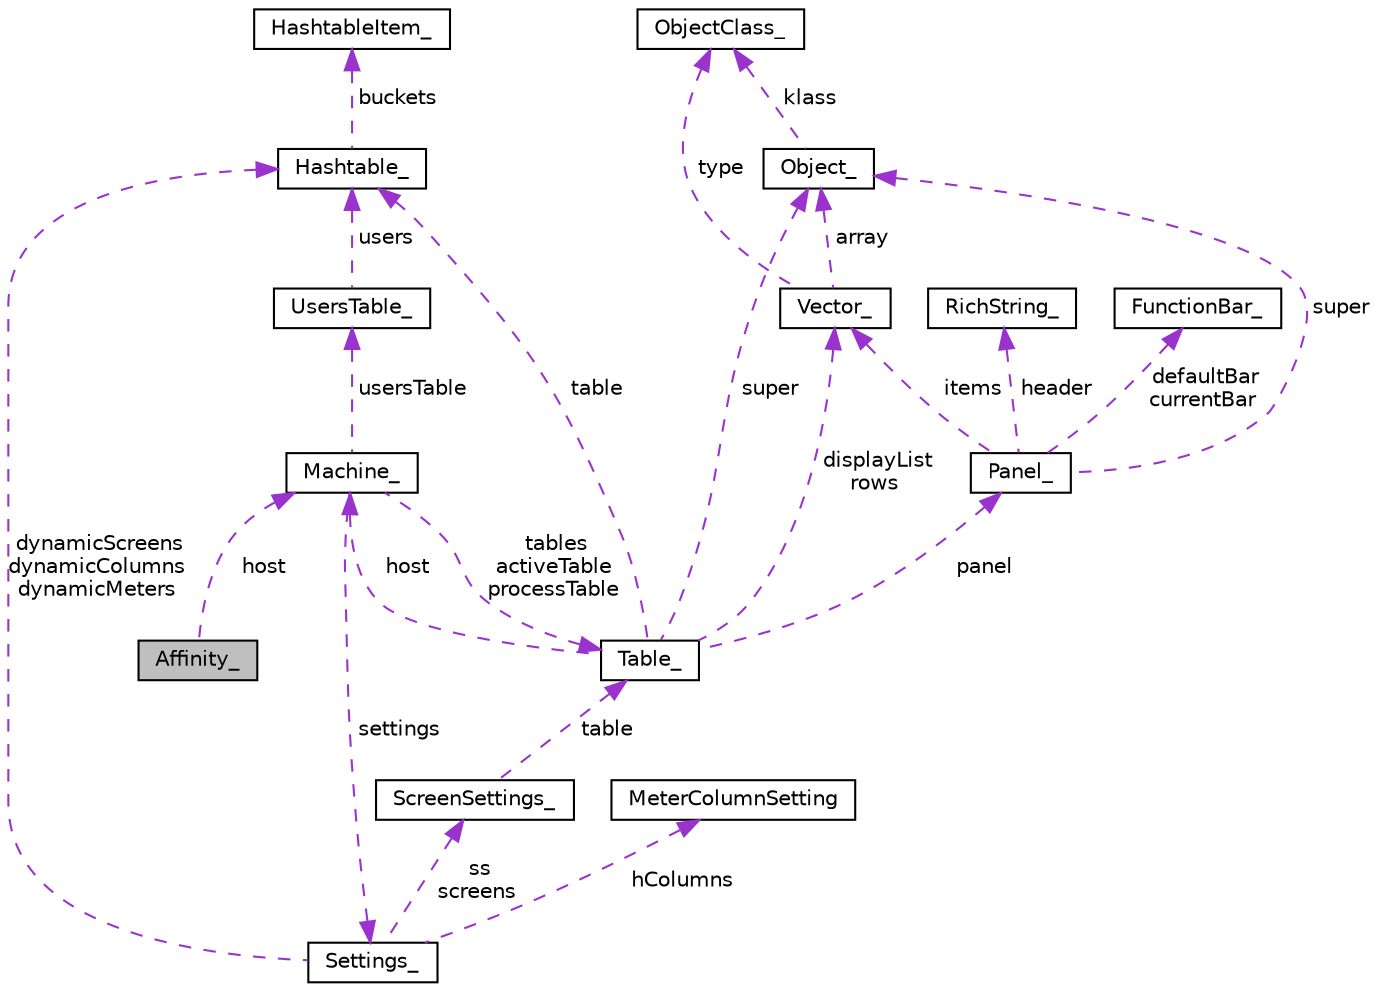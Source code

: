 digraph "Affinity_"
{
  edge [fontname="Helvetica",fontsize="10",labelfontname="Helvetica",labelfontsize="10"];
  node [fontname="Helvetica",fontsize="10",shape=record];
  Node1 [label="Affinity_",height=0.2,width=0.4,color="black", fillcolor="grey75", style="filled", fontcolor="black"];
  Node2 -> Node1 [dir="back",color="darkorchid3",fontsize="10",style="dashed",label=" host" ];
  Node2 [label="Machine_",height=0.2,width=0.4,color="black", fillcolor="white", style="filled",URL="$structMachine__.html"];
  Node3 -> Node2 [dir="back",color="darkorchid3",fontsize="10",style="dashed",label=" tables\nactiveTable\nprocessTable" ];
  Node3 [label="Table_",height=0.2,width=0.4,color="black", fillcolor="white", style="filled",URL="$structTable__.html"];
  Node4 -> Node3 [dir="back",color="darkorchid3",fontsize="10",style="dashed",label=" displayList\nrows" ];
  Node4 [label="Vector_",height=0.2,width=0.4,color="black", fillcolor="white", style="filled",URL="$structVector__.html"];
  Node5 -> Node4 [dir="back",color="darkorchid3",fontsize="10",style="dashed",label=" type" ];
  Node5 [label="ObjectClass_",height=0.2,width=0.4,color="black", fillcolor="white", style="filled",URL="$structObjectClass__.html"];
  Node6 -> Node4 [dir="back",color="darkorchid3",fontsize="10",style="dashed",label=" array" ];
  Node6 [label="Object_",height=0.2,width=0.4,color="black", fillcolor="white", style="filled",URL="$structObject__.html"];
  Node5 -> Node6 [dir="back",color="darkorchid3",fontsize="10",style="dashed",label=" klass" ];
  Node2 -> Node3 [dir="back",color="darkorchid3",fontsize="10",style="dashed",label=" host" ];
  Node7 -> Node3 [dir="back",color="darkorchid3",fontsize="10",style="dashed",label=" table" ];
  Node7 [label="Hashtable_",height=0.2,width=0.4,color="black", fillcolor="white", style="filled",URL="$structHashtable__.html"];
  Node8 -> Node7 [dir="back",color="darkorchid3",fontsize="10",style="dashed",label=" buckets" ];
  Node8 [label="HashtableItem_",height=0.2,width=0.4,color="black", fillcolor="white", style="filled",URL="$structHashtableItem__.html"];
  Node9 -> Node3 [dir="back",color="darkorchid3",fontsize="10",style="dashed",label=" panel" ];
  Node9 [label="Panel_",height=0.2,width=0.4,color="black", fillcolor="white", style="filled",URL="$structPanel__.html"];
  Node4 -> Node9 [dir="back",color="darkorchid3",fontsize="10",style="dashed",label=" items" ];
  Node10 -> Node9 [dir="back",color="darkorchid3",fontsize="10",style="dashed",label=" header" ];
  Node10 [label="RichString_",height=0.2,width=0.4,color="black", fillcolor="white", style="filled",URL="$structRichString__.html"];
  Node11 -> Node9 [dir="back",color="darkorchid3",fontsize="10",style="dashed",label=" defaultBar\ncurrentBar" ];
  Node11 [label="FunctionBar_",height=0.2,width=0.4,color="black", fillcolor="white", style="filled",URL="$structFunctionBar__.html"];
  Node6 -> Node9 [dir="back",color="darkorchid3",fontsize="10",style="dashed",label=" super" ];
  Node6 -> Node3 [dir="back",color="darkorchid3",fontsize="10",style="dashed",label=" super" ];
  Node12 -> Node2 [dir="back",color="darkorchid3",fontsize="10",style="dashed",label=" settings" ];
  Node12 [label="Settings_",height=0.2,width=0.4,color="black", fillcolor="white", style="filled",URL="$structSettings__.html"];
  Node13 -> Node12 [dir="back",color="darkorchid3",fontsize="10",style="dashed",label=" ss\nscreens" ];
  Node13 [label="ScreenSettings_",height=0.2,width=0.4,color="black", fillcolor="white", style="filled",URL="$structScreenSettings__.html"];
  Node3 -> Node13 [dir="back",color="darkorchid3",fontsize="10",style="dashed",label=" table" ];
  Node7 -> Node12 [dir="back",color="darkorchid3",fontsize="10",style="dashed",label=" dynamicScreens\ndynamicColumns\ndynamicMeters" ];
  Node14 -> Node12 [dir="back",color="darkorchid3",fontsize="10",style="dashed",label=" hColumns" ];
  Node14 [label="MeterColumnSetting",height=0.2,width=0.4,color="black", fillcolor="white", style="filled",URL="$structMeterColumnSetting.html"];
  Node15 -> Node2 [dir="back",color="darkorchid3",fontsize="10",style="dashed",label=" usersTable" ];
  Node15 [label="UsersTable_",height=0.2,width=0.4,color="black", fillcolor="white", style="filled",URL="$structUsersTable__.html"];
  Node7 -> Node15 [dir="back",color="darkorchid3",fontsize="10",style="dashed",label=" users" ];
}
